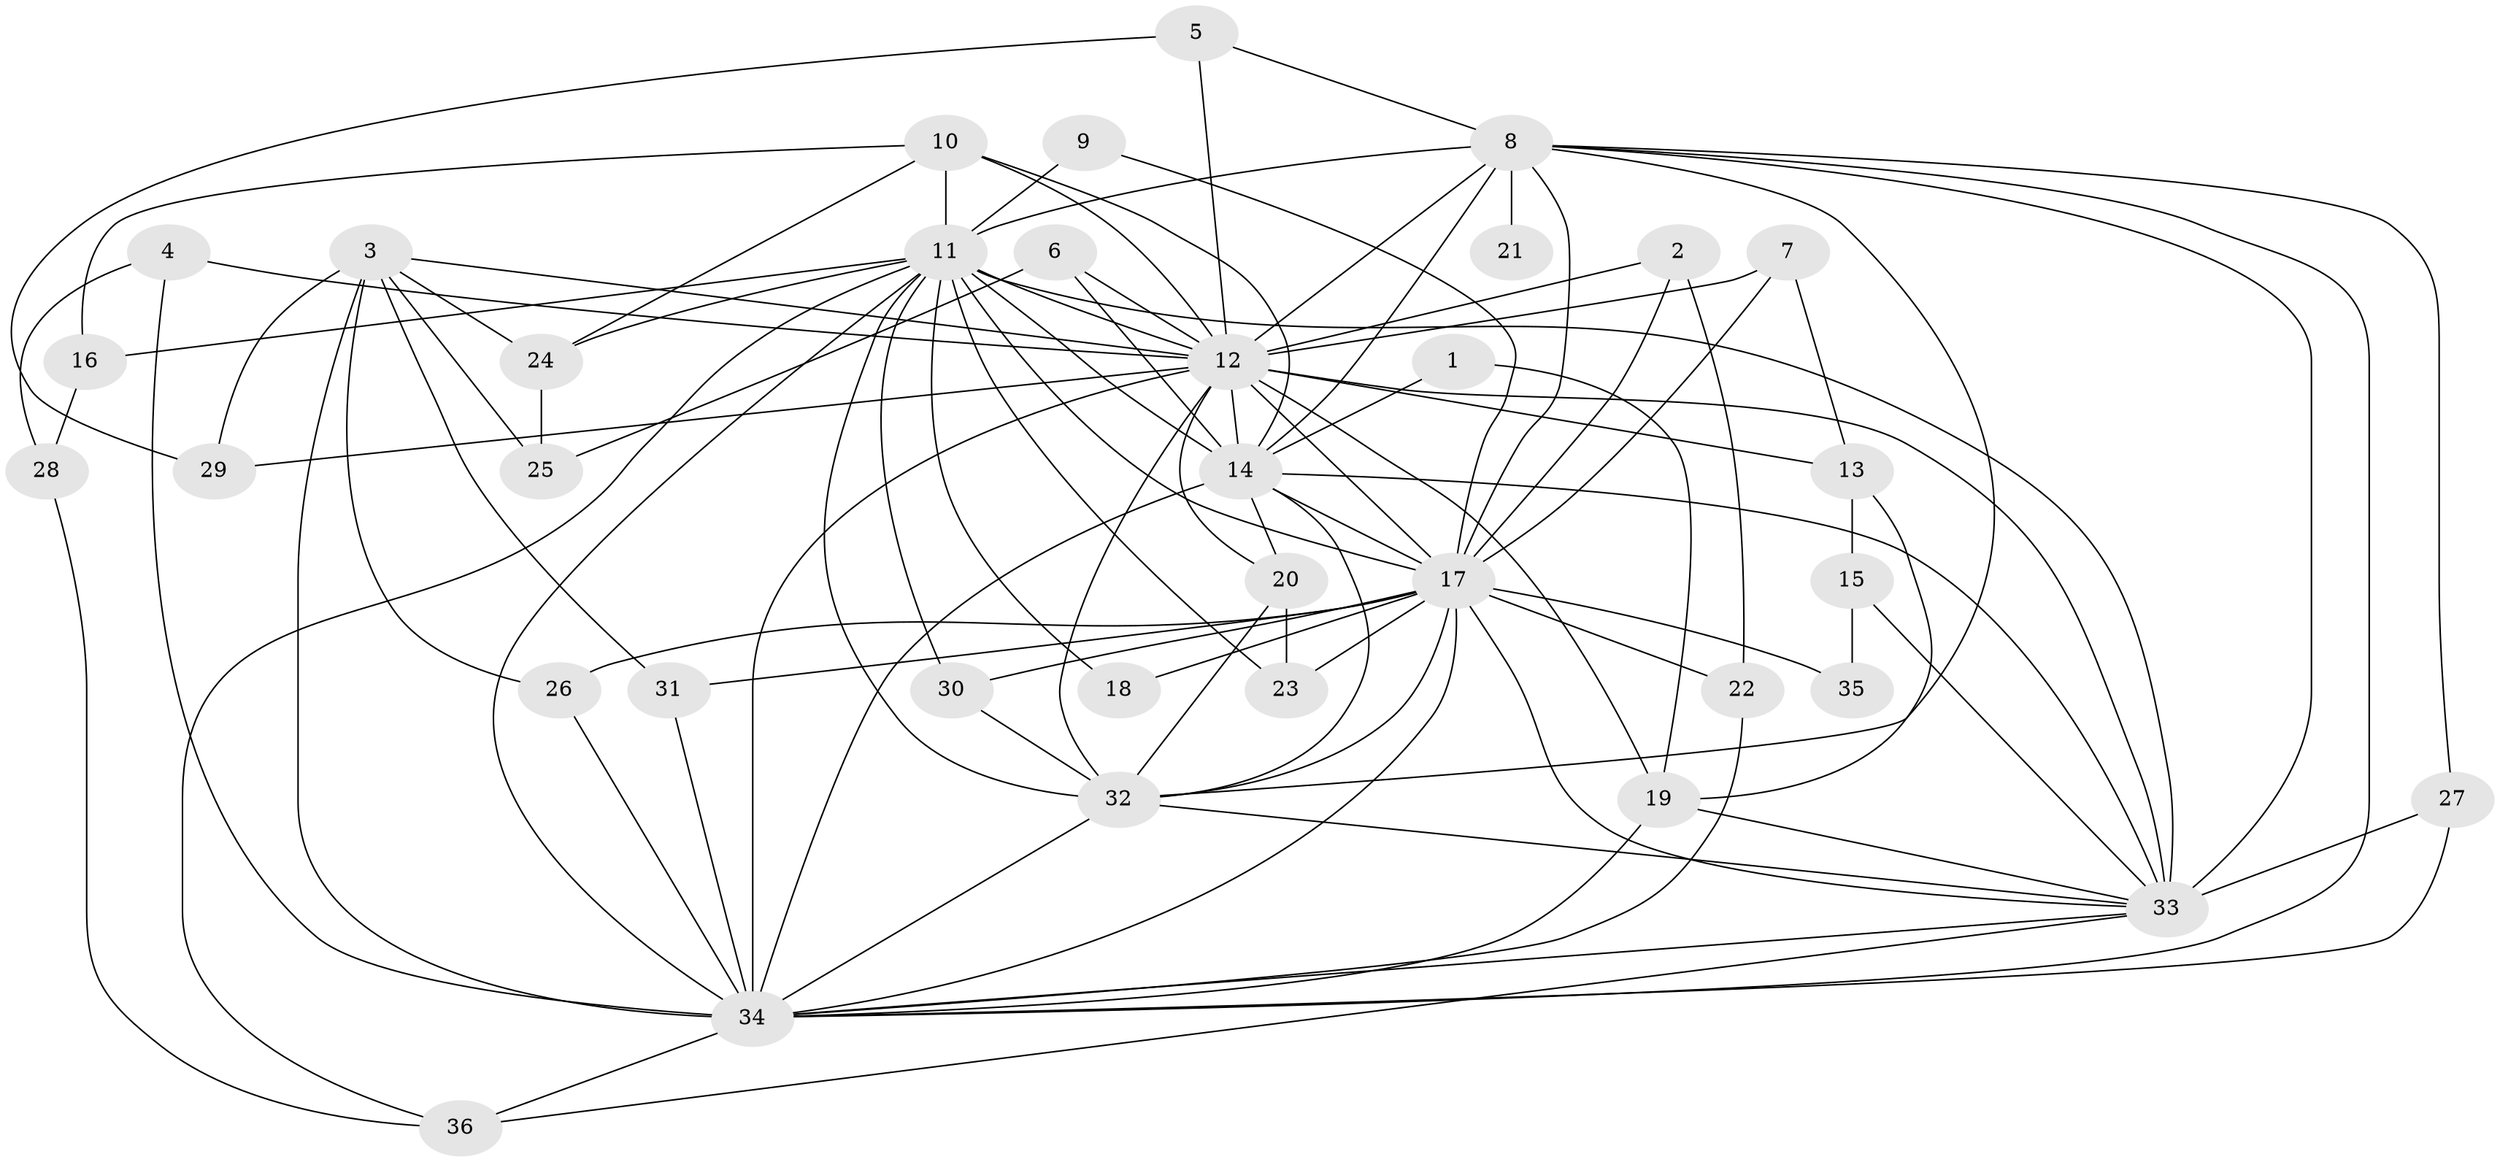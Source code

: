// original degree distribution, {12: 0.014084507042253521, 14: 0.014084507042253521, 18: 0.014084507042253521, 17: 0.014084507042253521, 19: 0.014084507042253521, 20: 0.014084507042253521, 16: 0.04225352112676056, 25: 0.014084507042253521, 2: 0.4788732394366197, 5: 0.04225352112676056, 3: 0.28169014084507044, 6: 0.014084507042253521, 4: 0.04225352112676056}
// Generated by graph-tools (version 1.1) at 2025/01/03/09/25 03:01:30]
// undirected, 36 vertices, 98 edges
graph export_dot {
graph [start="1"]
  node [color=gray90,style=filled];
  1;
  2;
  3;
  4;
  5;
  6;
  7;
  8;
  9;
  10;
  11;
  12;
  13;
  14;
  15;
  16;
  17;
  18;
  19;
  20;
  21;
  22;
  23;
  24;
  25;
  26;
  27;
  28;
  29;
  30;
  31;
  32;
  33;
  34;
  35;
  36;
  1 -- 14 [weight=1.0];
  1 -- 19 [weight=1.0];
  2 -- 12 [weight=1.0];
  2 -- 17 [weight=1.0];
  2 -- 22 [weight=1.0];
  3 -- 12 [weight=1.0];
  3 -- 24 [weight=1.0];
  3 -- 25 [weight=1.0];
  3 -- 26 [weight=1.0];
  3 -- 29 [weight=1.0];
  3 -- 31 [weight=1.0];
  3 -- 34 [weight=2.0];
  4 -- 12 [weight=1.0];
  4 -- 28 [weight=1.0];
  4 -- 34 [weight=1.0];
  5 -- 8 [weight=1.0];
  5 -- 12 [weight=1.0];
  5 -- 29 [weight=1.0];
  6 -- 12 [weight=1.0];
  6 -- 14 [weight=1.0];
  6 -- 25 [weight=1.0];
  7 -- 12 [weight=1.0];
  7 -- 13 [weight=1.0];
  7 -- 17 [weight=1.0];
  8 -- 11 [weight=1.0];
  8 -- 12 [weight=4.0];
  8 -- 14 [weight=1.0];
  8 -- 17 [weight=2.0];
  8 -- 21 [weight=1.0];
  8 -- 27 [weight=1.0];
  8 -- 32 [weight=1.0];
  8 -- 33 [weight=2.0];
  8 -- 34 [weight=1.0];
  9 -- 11 [weight=1.0];
  9 -- 17 [weight=1.0];
  10 -- 11 [weight=1.0];
  10 -- 12 [weight=1.0];
  10 -- 14 [weight=1.0];
  10 -- 16 [weight=1.0];
  10 -- 24 [weight=1.0];
  11 -- 12 [weight=5.0];
  11 -- 14 [weight=1.0];
  11 -- 16 [weight=1.0];
  11 -- 17 [weight=1.0];
  11 -- 18 [weight=1.0];
  11 -- 23 [weight=1.0];
  11 -- 24 [weight=1.0];
  11 -- 30 [weight=1.0];
  11 -- 32 [weight=1.0];
  11 -- 33 [weight=1.0];
  11 -- 34 [weight=1.0];
  11 -- 36 [weight=1.0];
  12 -- 13 [weight=1.0];
  12 -- 14 [weight=5.0];
  12 -- 17 [weight=4.0];
  12 -- 19 [weight=1.0];
  12 -- 20 [weight=1.0];
  12 -- 29 [weight=1.0];
  12 -- 32 [weight=3.0];
  12 -- 33 [weight=4.0];
  12 -- 34 [weight=4.0];
  13 -- 15 [weight=1.0];
  13 -- 19 [weight=1.0];
  14 -- 17 [weight=2.0];
  14 -- 20 [weight=1.0];
  14 -- 32 [weight=1.0];
  14 -- 33 [weight=1.0];
  14 -- 34 [weight=1.0];
  15 -- 33 [weight=1.0];
  15 -- 35 [weight=1.0];
  16 -- 28 [weight=1.0];
  17 -- 18 [weight=1.0];
  17 -- 22 [weight=1.0];
  17 -- 23 [weight=1.0];
  17 -- 26 [weight=1.0];
  17 -- 30 [weight=1.0];
  17 -- 31 [weight=1.0];
  17 -- 32 [weight=2.0];
  17 -- 33 [weight=1.0];
  17 -- 34 [weight=2.0];
  17 -- 35 [weight=1.0];
  19 -- 33 [weight=2.0];
  19 -- 34 [weight=1.0];
  20 -- 23 [weight=1.0];
  20 -- 32 [weight=1.0];
  22 -- 34 [weight=1.0];
  24 -- 25 [weight=1.0];
  26 -- 34 [weight=1.0];
  27 -- 33 [weight=2.0];
  27 -- 34 [weight=1.0];
  28 -- 36 [weight=1.0];
  30 -- 32 [weight=1.0];
  31 -- 34 [weight=1.0];
  32 -- 33 [weight=1.0];
  32 -- 34 [weight=1.0];
  33 -- 34 [weight=1.0];
  33 -- 36 [weight=1.0];
  34 -- 36 [weight=1.0];
}
